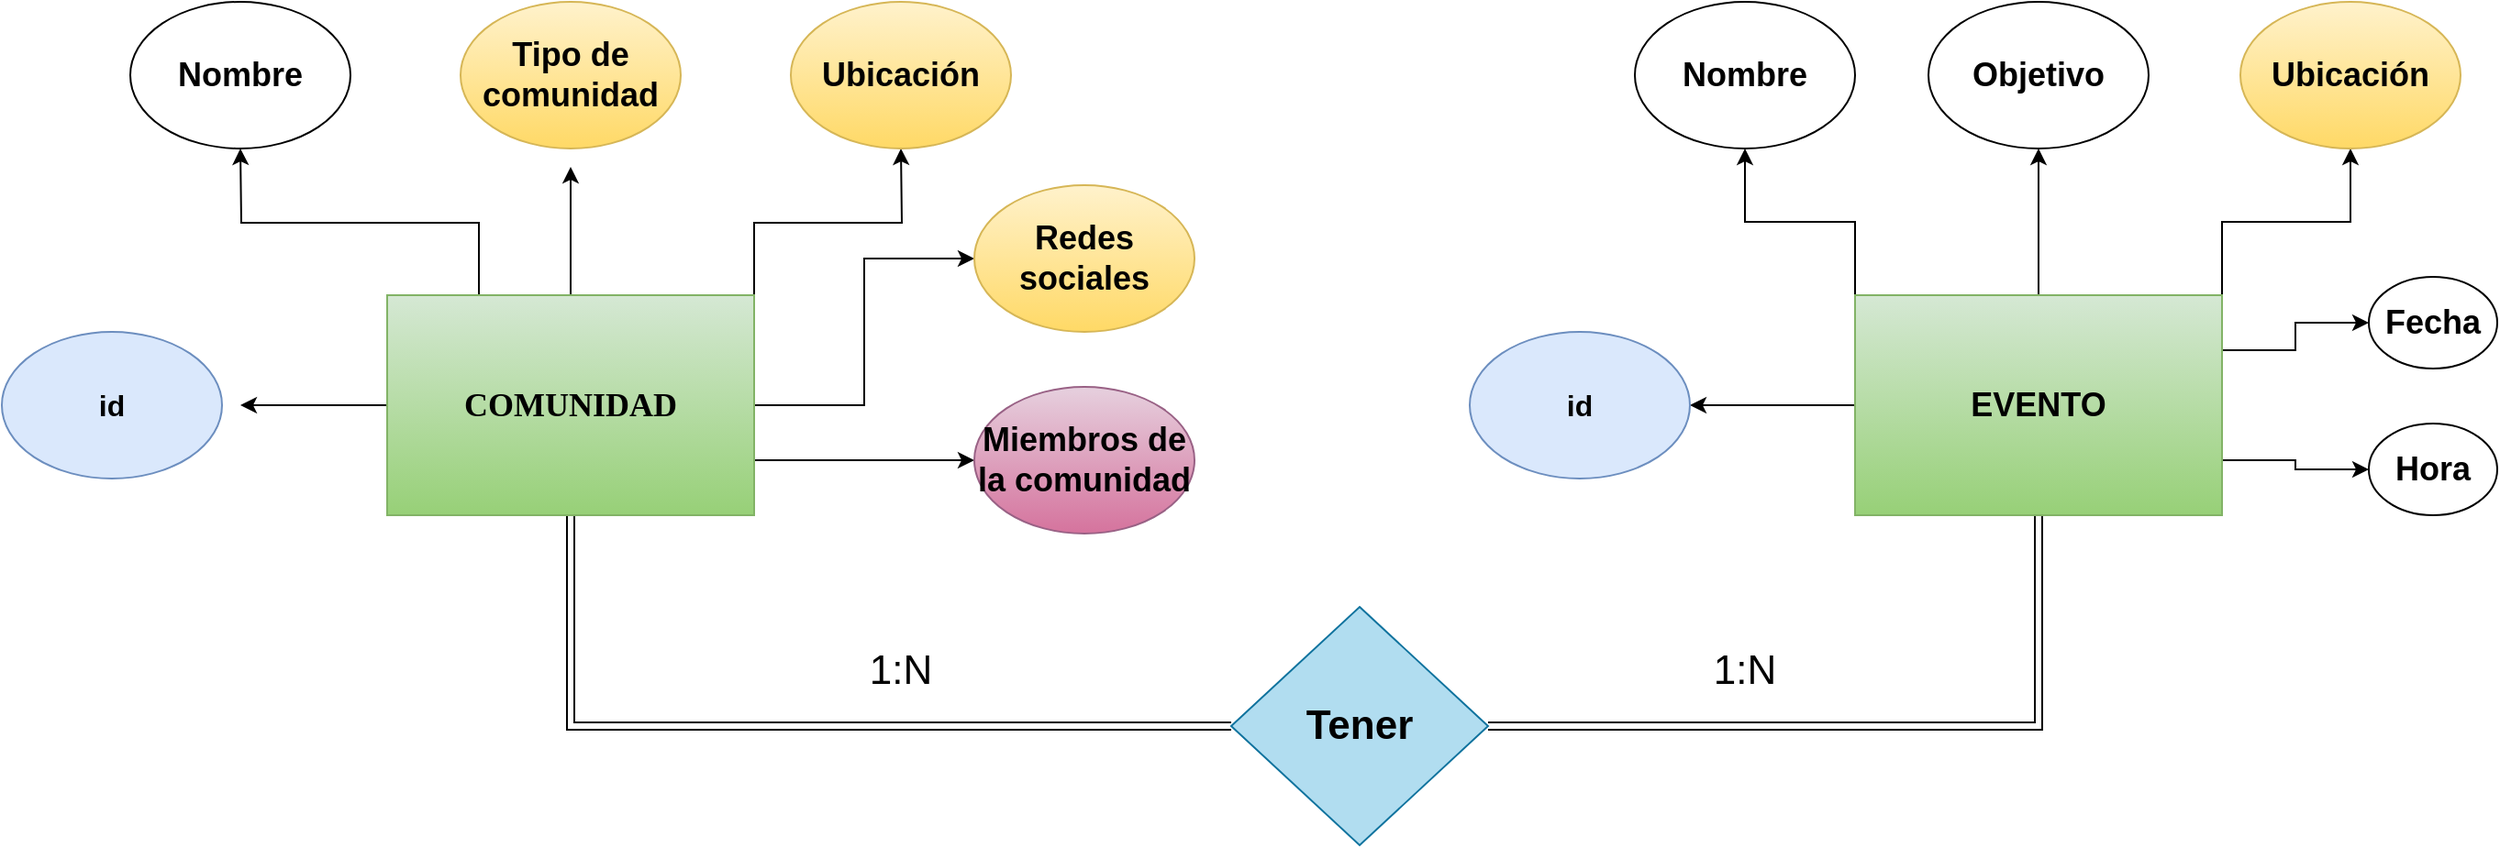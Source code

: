 <mxfile version="17.1.2" type="github" pages="2">
  <diagram id="3hMR1kG2Y_cvBGAczelS" name="Page-1">
    <mxGraphModel dx="968" dy="1188" grid="1" gridSize="10" guides="1" tooltips="1" connect="1" arrows="1" fold="1" page="1" pageScale="1" pageWidth="1600" pageHeight="900" math="0" shadow="0">
      <root>
        <mxCell id="0" />
        <mxCell id="1" parent="0" />
        <mxCell id="z6NroQp7eWn7uBLg_rGb-3" value="" style="edgeStyle=orthogonalEdgeStyle;rounded=0;orthogonalLoop=1;jettySize=auto;html=1;fontFamily=Verdana;fontSize=16;" edge="1" parent="1" source="z6NroQp7eWn7uBLg_rGb-1">
          <mxGeometry relative="1" as="geometry">
            <mxPoint x="240" y="420" as="targetPoint" />
          </mxGeometry>
        </mxCell>
        <mxCell id="z6NroQp7eWn7uBLg_rGb-5" style="edgeStyle=orthogonalEdgeStyle;rounded=0;orthogonalLoop=1;jettySize=auto;html=1;exitX=0.25;exitY=0;exitDx=0;exitDy=0;fontFamily=Helvetica;fontSize=18;" edge="1" parent="1" source="z6NroQp7eWn7uBLg_rGb-1">
          <mxGeometry relative="1" as="geometry">
            <mxPoint x="240" y="280" as="targetPoint" />
          </mxGeometry>
        </mxCell>
        <mxCell id="z6NroQp7eWn7uBLg_rGb-7" style="edgeStyle=orthogonalEdgeStyle;rounded=0;orthogonalLoop=1;jettySize=auto;html=1;exitX=0.5;exitY=0;exitDx=0;exitDy=0;fontFamily=Helvetica;fontSize=18;" edge="1" parent="1" source="z6NroQp7eWn7uBLg_rGb-1">
          <mxGeometry relative="1" as="geometry">
            <mxPoint x="420" y="290" as="targetPoint" />
          </mxGeometry>
        </mxCell>
        <mxCell id="z6NroQp7eWn7uBLg_rGb-10" style="edgeStyle=orthogonalEdgeStyle;rounded=0;orthogonalLoop=1;jettySize=auto;html=1;exitX=1;exitY=0;exitDx=0;exitDy=0;fontFamily=Helvetica;fontSize=18;" edge="1" parent="1" source="z6NroQp7eWn7uBLg_rGb-1">
          <mxGeometry relative="1" as="geometry">
            <mxPoint x="600" y="280" as="targetPoint" />
          </mxGeometry>
        </mxCell>
        <mxCell id="z6NroQp7eWn7uBLg_rGb-12" style="edgeStyle=orthogonalEdgeStyle;rounded=0;orthogonalLoop=1;jettySize=auto;html=1;exitX=1;exitY=0.5;exitDx=0;exitDy=0;fontFamily=Helvetica;fontSize=18;" edge="1" parent="1" source="z6NroQp7eWn7uBLg_rGb-1" target="z6NroQp7eWn7uBLg_rGb-13">
          <mxGeometry relative="1" as="geometry">
            <mxPoint x="720" y="420" as="targetPoint" />
          </mxGeometry>
        </mxCell>
        <mxCell id="z6NroQp7eWn7uBLg_rGb-14" style="edgeStyle=orthogonalEdgeStyle;rounded=0;orthogonalLoop=1;jettySize=auto;html=1;exitX=1;exitY=0.75;exitDx=0;exitDy=0;fontFamily=Helvetica;fontSize=18;" edge="1" parent="1" source="z6NroQp7eWn7uBLg_rGb-1" target="z6NroQp7eWn7uBLg_rGb-15">
          <mxGeometry relative="1" as="geometry">
            <mxPoint x="420" y="560" as="targetPoint" />
          </mxGeometry>
        </mxCell>
        <mxCell id="z6NroQp7eWn7uBLg_rGb-35" style="edgeStyle=orthogonalEdgeStyle;rounded=0;orthogonalLoop=1;jettySize=auto;html=1;exitX=0.5;exitY=1;exitDx=0;exitDy=0;entryX=0;entryY=0.5;entryDx=0;entryDy=0;fontFamily=Helvetica;fontSize=22;shape=link;" edge="1" parent="1" source="z6NroQp7eWn7uBLg_rGb-1" target="z6NroQp7eWn7uBLg_rGb-34">
          <mxGeometry relative="1" as="geometry" />
        </mxCell>
        <mxCell id="z6NroQp7eWn7uBLg_rGb-1" value="&lt;h3 style=&quot;font-size: 18px&quot;&gt;&lt;font style=&quot;font-size: 18px&quot; face=&quot;Verdana&quot;&gt;COMUNIDAD&lt;/font&gt;&lt;br&gt;&lt;/h3&gt;" style="rounded=0;whiteSpace=wrap;html=1;fillColor=#d5e8d4;strokeColor=#82b366;gradientColor=#97d077;" vertex="1" parent="1">
          <mxGeometry x="320" y="360" width="200" height="120" as="geometry" />
        </mxCell>
        <mxCell id="z6NroQp7eWn7uBLg_rGb-4" value="id" style="ellipse;whiteSpace=wrap;fontFamily=Helvetica;fontSize=16;fontStyle=1;fillColor=#dae8fc;strokeColor=#6c8ebf;" vertex="1" parent="1">
          <mxGeometry x="110" y="380" width="120" height="80" as="geometry" />
        </mxCell>
        <mxCell id="z6NroQp7eWn7uBLg_rGb-6" value="&lt;b&gt;Nombre&lt;/b&gt;" style="ellipse;whiteSpace=wrap;html=1;fontFamily=Helvetica;fontSize=18;" vertex="1" parent="1">
          <mxGeometry x="180" y="200" width="120" height="80" as="geometry" />
        </mxCell>
        <mxCell id="z6NroQp7eWn7uBLg_rGb-9" value="&lt;b&gt;Tipo de comunidad&lt;/b&gt;" style="ellipse;whiteSpace=wrap;html=1;fontFamily=Helvetica;fontSize=18;fillColor=#fff2cc;strokeColor=#d6b656;gradientColor=#ffd966;" vertex="1" parent="1">
          <mxGeometry x="360" y="200" width="120" height="80" as="geometry" />
        </mxCell>
        <mxCell id="z6NroQp7eWn7uBLg_rGb-11" value="&lt;b&gt;Ubicación&lt;/b&gt;" style="ellipse;whiteSpace=wrap;html=1;fontFamily=Helvetica;fontSize=18;fillColor=#fff2cc;gradientColor=#ffd966;strokeColor=#d6b656;" vertex="1" parent="1">
          <mxGeometry x="540" y="200" width="120" height="80" as="geometry" />
        </mxCell>
        <mxCell id="z6NroQp7eWn7uBLg_rGb-13" value="&lt;b&gt;Redes sociales&lt;/b&gt;" style="ellipse;whiteSpace=wrap;html=1;fontFamily=Helvetica;fontSize=18;fillColor=#fff2cc;gradientColor=#ffd966;strokeColor=#d6b656;" vertex="1" parent="1">
          <mxGeometry x="640" y="300" width="120" height="80" as="geometry" />
        </mxCell>
        <mxCell id="z6NroQp7eWn7uBLg_rGb-15" value="&lt;b&gt;Miembros de la comunidad&lt;/b&gt;" style="ellipse;whiteSpace=wrap;html=1;fontFamily=Helvetica;fontSize=18;fillColor=#e6d0de;gradientColor=#d5739d;strokeColor=#996185;" vertex="1" parent="1">
          <mxGeometry x="640" y="410" width="120" height="80" as="geometry" />
        </mxCell>
        <mxCell id="z6NroQp7eWn7uBLg_rGb-20" style="edgeStyle=none;rounded=0;orthogonalLoop=1;jettySize=auto;html=1;exitX=0;exitY=0.5;exitDx=0;exitDy=0;entryX=1;entryY=0.5;entryDx=0;entryDy=0;fontFamily=Helvetica;fontSize=18;" edge="1" parent="1" source="z6NroQp7eWn7uBLg_rGb-18" target="z6NroQp7eWn7uBLg_rGb-19">
          <mxGeometry relative="1" as="geometry" />
        </mxCell>
        <mxCell id="z6NroQp7eWn7uBLg_rGb-22" style="edgeStyle=orthogonalEdgeStyle;rounded=0;orthogonalLoop=1;jettySize=auto;html=1;exitX=0;exitY=0;exitDx=0;exitDy=0;entryX=0.5;entryY=1;entryDx=0;entryDy=0;fontFamily=Helvetica;fontSize=18;" edge="1" parent="1" source="z6NroQp7eWn7uBLg_rGb-18" target="z6NroQp7eWn7uBLg_rGb-21">
          <mxGeometry relative="1" as="geometry" />
        </mxCell>
        <mxCell id="z6NroQp7eWn7uBLg_rGb-26" style="edgeStyle=orthogonalEdgeStyle;rounded=0;orthogonalLoop=1;jettySize=auto;html=1;exitX=0.5;exitY=0;exitDx=0;exitDy=0;entryX=0.5;entryY=1;entryDx=0;entryDy=0;fontFamily=Helvetica;fontSize=18;" edge="1" parent="1" source="z6NroQp7eWn7uBLg_rGb-18" target="z6NroQp7eWn7uBLg_rGb-23">
          <mxGeometry relative="1" as="geometry" />
        </mxCell>
        <mxCell id="z6NroQp7eWn7uBLg_rGb-28" style="edgeStyle=orthogonalEdgeStyle;rounded=0;orthogonalLoop=1;jettySize=auto;html=1;exitX=1;exitY=0;exitDx=0;exitDy=0;entryX=0.5;entryY=1;entryDx=0;entryDy=0;fontFamily=Helvetica;fontSize=18;" edge="1" parent="1" source="z6NroQp7eWn7uBLg_rGb-18" target="z6NroQp7eWn7uBLg_rGb-27">
          <mxGeometry relative="1" as="geometry" />
        </mxCell>
        <mxCell id="z6NroQp7eWn7uBLg_rGb-31" style="edgeStyle=orthogonalEdgeStyle;rounded=0;orthogonalLoop=1;jettySize=auto;html=1;exitX=1;exitY=0.25;exitDx=0;exitDy=0;entryX=0;entryY=0.5;entryDx=0;entryDy=0;fontFamily=Helvetica;fontSize=18;" edge="1" parent="1" source="z6NroQp7eWn7uBLg_rGb-18" target="z6NroQp7eWn7uBLg_rGb-29">
          <mxGeometry relative="1" as="geometry" />
        </mxCell>
        <mxCell id="z6NroQp7eWn7uBLg_rGb-32" style="edgeStyle=orthogonalEdgeStyle;rounded=0;orthogonalLoop=1;jettySize=auto;html=1;exitX=1;exitY=0.75;exitDx=0;exitDy=0;entryX=0;entryY=0.5;entryDx=0;entryDy=0;fontFamily=Helvetica;fontSize=18;" edge="1" parent="1" source="z6NroQp7eWn7uBLg_rGb-18" target="z6NroQp7eWn7uBLg_rGb-30">
          <mxGeometry relative="1" as="geometry" />
        </mxCell>
        <mxCell id="z6NroQp7eWn7uBLg_rGb-36" style="edgeStyle=orthogonalEdgeStyle;rounded=0;orthogonalLoop=1;jettySize=auto;html=1;exitX=0.5;exitY=1;exitDx=0;exitDy=0;entryX=1;entryY=0.5;entryDx=0;entryDy=0;fontFamily=Helvetica;fontSize=22;shape=link;" edge="1" parent="1" source="z6NroQp7eWn7uBLg_rGb-18" target="z6NroQp7eWn7uBLg_rGb-34">
          <mxGeometry relative="1" as="geometry" />
        </mxCell>
        <mxCell id="z6NroQp7eWn7uBLg_rGb-18" value="&lt;h3 style=&quot;font-size: 18px&quot;&gt;EVENTO&lt;br&gt;&lt;/h3&gt;" style="rounded=0;whiteSpace=wrap;html=1;fillColor=#d5e8d4;strokeColor=#82b366;gradientColor=#97d077;" vertex="1" parent="1">
          <mxGeometry x="1120" y="360" width="200" height="120" as="geometry" />
        </mxCell>
        <mxCell id="z6NroQp7eWn7uBLg_rGb-19" value="id" style="ellipse;whiteSpace=wrap;fontFamily=Helvetica;fontSize=16;fontStyle=1;fillColor=#dae8fc;strokeColor=#6c8ebf;" vertex="1" parent="1">
          <mxGeometry x="910" y="380" width="120" height="80" as="geometry" />
        </mxCell>
        <mxCell id="z6NroQp7eWn7uBLg_rGb-21" value="&lt;b&gt;Nombre&lt;/b&gt;" style="ellipse;whiteSpace=wrap;html=1;fontFamily=Helvetica;fontSize=18;" vertex="1" parent="1">
          <mxGeometry x="1000" y="200" width="120" height="80" as="geometry" />
        </mxCell>
        <mxCell id="z6NroQp7eWn7uBLg_rGb-23" value="&lt;b&gt;Objetivo&lt;/b&gt;" style="ellipse;whiteSpace=wrap;html=1;fontFamily=Helvetica;fontSize=18;" vertex="1" parent="1">
          <mxGeometry x="1160" y="200" width="120" height="80" as="geometry" />
        </mxCell>
        <mxCell id="z6NroQp7eWn7uBLg_rGb-27" value="&lt;b&gt;Ubicación&lt;/b&gt;" style="ellipse;whiteSpace=wrap;html=1;fontFamily=Helvetica;fontSize=18;fillColor=#fff2cc;gradientColor=#ffd966;strokeColor=#d6b656;" vertex="1" parent="1">
          <mxGeometry x="1330" y="200" width="120" height="80" as="geometry" />
        </mxCell>
        <mxCell id="z6NroQp7eWn7uBLg_rGb-29" value="&lt;b&gt;Fecha&lt;/b&gt;" style="ellipse;whiteSpace=wrap;html=1;fontFamily=Helvetica;fontSize=18;" vertex="1" parent="1">
          <mxGeometry x="1400" y="350" width="70" height="50" as="geometry" />
        </mxCell>
        <mxCell id="z6NroQp7eWn7uBLg_rGb-30" value="&lt;b&gt;Hora&lt;/b&gt;" style="ellipse;whiteSpace=wrap;html=1;fontFamily=Helvetica;fontSize=18;" vertex="1" parent="1">
          <mxGeometry x="1400" y="430" width="70" height="50" as="geometry" />
        </mxCell>
        <mxCell id="z6NroQp7eWn7uBLg_rGb-34" value="&lt;font style=&quot;font-size: 22px&quot;&gt;&lt;b&gt;Tener&lt;/b&gt;&lt;/font&gt;" style="rhombus;whiteSpace=wrap;html=1;fontFamily=Helvetica;fontSize=18;fillColor=#b1ddf0;strokeColor=#10739e;" vertex="1" parent="1">
          <mxGeometry x="780" y="530" width="140" height="130" as="geometry" />
        </mxCell>
        <mxCell id="z6NroQp7eWn7uBLg_rGb-37" value="1:N" style="text;html=1;strokeColor=none;fillColor=none;align=center;verticalAlign=middle;whiteSpace=wrap;rounded=0;fontFamily=Helvetica;fontSize=22;" vertex="1" parent="1">
          <mxGeometry x="570" y="550" width="60" height="30" as="geometry" />
        </mxCell>
        <mxCell id="z6NroQp7eWn7uBLg_rGb-38" value="1:N" style="text;html=1;strokeColor=none;fillColor=none;align=center;verticalAlign=middle;whiteSpace=wrap;rounded=0;fontFamily=Helvetica;fontSize=22;" vertex="1" parent="1">
          <mxGeometry x="1030" y="550" width="60" height="30" as="geometry" />
        </mxCell>
      </root>
    </mxGraphModel>
  </diagram>
  <diagram id="Uj-rJqQbtkCj0MMvBb3F" name="Page-2">
    <mxGraphModel dx="968" dy="1188" grid="1" gridSize="10" guides="1" tooltips="1" connect="1" arrows="1" fold="1" page="1" pageScale="1" pageWidth="1600" pageHeight="900" math="0" shadow="0">
      <root>
        <mxCell id="Zqp8C6uSwqwBn6A00dgw-0" />
        <mxCell id="Zqp8C6uSwqwBn6A00dgw-1" parent="Zqp8C6uSwqwBn6A00dgw-0" />
        <mxCell id="8YhG8z1hAjVG_b8a18L7-0" value="" style="edgeStyle=orthogonalEdgeStyle;rounded=0;orthogonalLoop=1;jettySize=auto;html=1;fontFamily=Verdana;fontSize=16;" edge="1" parent="Zqp8C6uSwqwBn6A00dgw-1" source="8YhG8z1hAjVG_b8a18L7-6">
          <mxGeometry relative="1" as="geometry">
            <mxPoint x="190" y="260" as="targetPoint" />
          </mxGeometry>
        </mxCell>
        <mxCell id="8YhG8z1hAjVG_b8a18L7-1" style="edgeStyle=orthogonalEdgeStyle;rounded=0;orthogonalLoop=1;jettySize=auto;html=1;exitX=0.25;exitY=0;exitDx=0;exitDy=0;fontFamily=Helvetica;fontSize=18;" edge="1" parent="Zqp8C6uSwqwBn6A00dgw-1" source="8YhG8z1hAjVG_b8a18L7-6">
          <mxGeometry relative="1" as="geometry">
            <mxPoint x="190" y="120" as="targetPoint" />
          </mxGeometry>
        </mxCell>
        <mxCell id="8YhG8z1hAjVG_b8a18L7-2" style="edgeStyle=orthogonalEdgeStyle;rounded=0;orthogonalLoop=1;jettySize=auto;html=1;exitX=0.5;exitY=0;exitDx=0;exitDy=0;fontFamily=Helvetica;fontSize=18;" edge="1" parent="Zqp8C6uSwqwBn6A00dgw-1" source="8YhG8z1hAjVG_b8a18L7-6">
          <mxGeometry relative="1" as="geometry">
            <mxPoint x="370" y="130" as="targetPoint" />
          </mxGeometry>
        </mxCell>
        <mxCell id="8YhG8z1hAjVG_b8a18L7-3" style="edgeStyle=orthogonalEdgeStyle;rounded=0;orthogonalLoop=1;jettySize=auto;html=1;exitX=1;exitY=0;exitDx=0;exitDy=0;fontFamily=Helvetica;fontSize=18;" edge="1" parent="Zqp8C6uSwqwBn6A00dgw-1" source="8YhG8z1hAjVG_b8a18L7-6">
          <mxGeometry relative="1" as="geometry">
            <mxPoint x="550" y="120" as="targetPoint" />
          </mxGeometry>
        </mxCell>
        <mxCell id="8YhG8z1hAjVG_b8a18L7-4" style="edgeStyle=orthogonalEdgeStyle;rounded=0;orthogonalLoop=1;jettySize=auto;html=1;exitX=1;exitY=0.5;exitDx=0;exitDy=0;fontFamily=Helvetica;fontSize=18;" edge="1" parent="Zqp8C6uSwqwBn6A00dgw-1" source="8YhG8z1hAjVG_b8a18L7-6" target="8YhG8z1hAjVG_b8a18L7-11">
          <mxGeometry relative="1" as="geometry">
            <mxPoint x="670" y="260" as="targetPoint" />
          </mxGeometry>
        </mxCell>
        <mxCell id="8YhG8z1hAjVG_b8a18L7-5" style="edgeStyle=orthogonalEdgeStyle;rounded=0;orthogonalLoop=1;jettySize=auto;html=1;exitX=1;exitY=0.75;exitDx=0;exitDy=0;fontFamily=Helvetica;fontSize=18;" edge="1" parent="Zqp8C6uSwqwBn6A00dgw-1" source="8YhG8z1hAjVG_b8a18L7-6" target="8YhG8z1hAjVG_b8a18L7-12">
          <mxGeometry relative="1" as="geometry">
            <mxPoint x="370" y="400" as="targetPoint" />
          </mxGeometry>
        </mxCell>
        <mxCell id="u2q3EoSoB3uQqihKcye4-2" style="edgeStyle=orthogonalEdgeStyle;shape=link;rounded=0;orthogonalLoop=1;jettySize=auto;html=1;exitX=0.5;exitY=1;exitDx=0;exitDy=0;fontFamily=Helvetica;fontSize=22;" edge="1" parent="Zqp8C6uSwqwBn6A00dgw-1" source="8YhG8z1hAjVG_b8a18L7-6" target="u2q3EoSoB3uQqihKcye4-0">
          <mxGeometry relative="1" as="geometry" />
        </mxCell>
        <mxCell id="8YhG8z1hAjVG_b8a18L7-6" value="&lt;h3 style=&quot;font-size: 18px&quot;&gt;&lt;font style=&quot;font-size: 18px&quot; face=&quot;Verdana&quot;&gt;COMUNIDAD&lt;/font&gt;&lt;br&gt;&lt;/h3&gt;" style="rounded=0;whiteSpace=wrap;html=1;fillColor=#d5e8d4;strokeColor=#82b366;gradientColor=#97d077;" vertex="1" parent="Zqp8C6uSwqwBn6A00dgw-1">
          <mxGeometry x="270" y="200" width="200" height="120" as="geometry" />
        </mxCell>
        <mxCell id="8YhG8z1hAjVG_b8a18L7-7" value="id" style="ellipse;whiteSpace=wrap;fontFamily=Helvetica;fontSize=16;fontStyle=1;fillColor=#dae8fc;strokeColor=#6c8ebf;" vertex="1" parent="Zqp8C6uSwqwBn6A00dgw-1">
          <mxGeometry x="60" y="220" width="120" height="80" as="geometry" />
        </mxCell>
        <mxCell id="8YhG8z1hAjVG_b8a18L7-8" value="&lt;b&gt;Nombre&lt;/b&gt;" style="ellipse;whiteSpace=wrap;html=1;fontFamily=Helvetica;fontSize=18;" vertex="1" parent="Zqp8C6uSwqwBn6A00dgw-1">
          <mxGeometry x="130" y="40" width="120" height="80" as="geometry" />
        </mxCell>
        <mxCell id="8YhG8z1hAjVG_b8a18L7-9" value="&lt;b&gt;Tipo de comunidad&lt;/b&gt;" style="ellipse;whiteSpace=wrap;html=1;fontFamily=Helvetica;fontSize=18;fillColor=#fff2cc;strokeColor=#d6b656;gradientColor=#ffd966;" vertex="1" parent="Zqp8C6uSwqwBn6A00dgw-1">
          <mxGeometry x="310" y="40" width="120" height="80" as="geometry" />
        </mxCell>
        <mxCell id="8YhG8z1hAjVG_b8a18L7-10" value="&lt;b&gt;Ubicación&lt;/b&gt;" style="ellipse;whiteSpace=wrap;html=1;fontFamily=Helvetica;fontSize=18;fillColor=#fff2cc;gradientColor=#ffd966;strokeColor=#d6b656;" vertex="1" parent="Zqp8C6uSwqwBn6A00dgw-1">
          <mxGeometry x="490" y="40" width="120" height="80" as="geometry" />
        </mxCell>
        <mxCell id="8YhG8z1hAjVG_b8a18L7-11" value="&lt;b&gt;Redes sociales&lt;/b&gt;" style="ellipse;whiteSpace=wrap;html=1;fontFamily=Helvetica;fontSize=18;fillColor=#fff2cc;gradientColor=#ffd966;strokeColor=#d6b656;" vertex="1" parent="Zqp8C6uSwqwBn6A00dgw-1">
          <mxGeometry x="590" y="140" width="120" height="80" as="geometry" />
        </mxCell>
        <mxCell id="8YhG8z1hAjVG_b8a18L7-12" value="&lt;b&gt;Miembros de la comunidad&lt;/b&gt;" style="ellipse;whiteSpace=wrap;html=1;fontFamily=Helvetica;fontSize=18;fillColor=#e6d0de;gradientColor=#d5739d;strokeColor=#996185;" vertex="1" parent="Zqp8C6uSwqwBn6A00dgw-1">
          <mxGeometry x="590" y="250" width="120" height="80" as="geometry" />
        </mxCell>
        <mxCell id="8YhG8z1hAjVG_b8a18L7-13" style="edgeStyle=none;rounded=0;orthogonalLoop=1;jettySize=auto;html=1;exitX=0;exitY=0.5;exitDx=0;exitDy=0;entryX=1;entryY=0.5;entryDx=0;entryDy=0;fontFamily=Helvetica;fontSize=18;" edge="1" parent="Zqp8C6uSwqwBn6A00dgw-1" source="8YhG8z1hAjVG_b8a18L7-19" target="8YhG8z1hAjVG_b8a18L7-20">
          <mxGeometry relative="1" as="geometry" />
        </mxCell>
        <mxCell id="8YhG8z1hAjVG_b8a18L7-14" style="edgeStyle=orthogonalEdgeStyle;rounded=0;orthogonalLoop=1;jettySize=auto;html=1;exitX=0;exitY=0;exitDx=0;exitDy=0;entryX=0.5;entryY=1;entryDx=0;entryDy=0;fontFamily=Helvetica;fontSize=18;" edge="1" parent="Zqp8C6uSwqwBn6A00dgw-1" source="8YhG8z1hAjVG_b8a18L7-19" target="8YhG8z1hAjVG_b8a18L7-21">
          <mxGeometry relative="1" as="geometry" />
        </mxCell>
        <mxCell id="8YhG8z1hAjVG_b8a18L7-15" style="edgeStyle=orthogonalEdgeStyle;rounded=0;orthogonalLoop=1;jettySize=auto;html=1;exitX=0.5;exitY=0;exitDx=0;exitDy=0;entryX=0.5;entryY=1;entryDx=0;entryDy=0;fontFamily=Helvetica;fontSize=18;" edge="1" parent="Zqp8C6uSwqwBn6A00dgw-1" source="8YhG8z1hAjVG_b8a18L7-19" target="8YhG8z1hAjVG_b8a18L7-22">
          <mxGeometry relative="1" as="geometry" />
        </mxCell>
        <mxCell id="8YhG8z1hAjVG_b8a18L7-16" style="edgeStyle=orthogonalEdgeStyle;rounded=0;orthogonalLoop=1;jettySize=auto;html=1;exitX=1;exitY=0;exitDx=0;exitDy=0;entryX=0.5;entryY=1;entryDx=0;entryDy=0;fontFamily=Helvetica;fontSize=18;" edge="1" parent="Zqp8C6uSwqwBn6A00dgw-1" source="8YhG8z1hAjVG_b8a18L7-19" target="8YhG8z1hAjVG_b8a18L7-23">
          <mxGeometry relative="1" as="geometry" />
        </mxCell>
        <mxCell id="8YhG8z1hAjVG_b8a18L7-17" style="edgeStyle=orthogonalEdgeStyle;rounded=0;orthogonalLoop=1;jettySize=auto;html=1;exitX=1;exitY=0.25;exitDx=0;exitDy=0;entryX=0;entryY=0.5;entryDx=0;entryDy=0;fontFamily=Helvetica;fontSize=18;" edge="1" parent="Zqp8C6uSwqwBn6A00dgw-1" source="8YhG8z1hAjVG_b8a18L7-19" target="8YhG8z1hAjVG_b8a18L7-24">
          <mxGeometry relative="1" as="geometry" />
        </mxCell>
        <mxCell id="8YhG8z1hAjVG_b8a18L7-18" style="edgeStyle=orthogonalEdgeStyle;rounded=0;orthogonalLoop=1;jettySize=auto;html=1;exitX=1;exitY=0.75;exitDx=0;exitDy=0;entryX=0;entryY=0.5;entryDx=0;entryDy=0;fontFamily=Helvetica;fontSize=18;" edge="1" parent="Zqp8C6uSwqwBn6A00dgw-1" source="8YhG8z1hAjVG_b8a18L7-19" target="8YhG8z1hAjVG_b8a18L7-25">
          <mxGeometry relative="1" as="geometry" />
        </mxCell>
        <mxCell id="u2q3EoSoB3uQqihKcye4-4" style="edgeStyle=orthogonalEdgeStyle;shape=link;rounded=0;orthogonalLoop=1;jettySize=auto;html=1;exitX=0.5;exitY=1;exitDx=0;exitDy=0;entryX=0.5;entryY=0;entryDx=0;entryDy=0;fontFamily=Helvetica;fontSize=22;" edge="1" parent="Zqp8C6uSwqwBn6A00dgw-1" source="8YhG8z1hAjVG_b8a18L7-19" target="u2q3EoSoB3uQqihKcye4-1">
          <mxGeometry relative="1" as="geometry" />
        </mxCell>
        <mxCell id="8YhG8z1hAjVG_b8a18L7-19" value="&lt;h3 style=&quot;font-size: 18px&quot;&gt;EVENTO&lt;br&gt;&lt;/h3&gt;" style="rounded=0;whiteSpace=wrap;html=1;fillColor=#d5e8d4;strokeColor=#82b366;gradientColor=#97d077;" vertex="1" parent="Zqp8C6uSwqwBn6A00dgw-1">
          <mxGeometry x="1110" y="200" width="200" height="120" as="geometry" />
        </mxCell>
        <mxCell id="8YhG8z1hAjVG_b8a18L7-20" value="id" style="ellipse;whiteSpace=wrap;fontFamily=Helvetica;fontSize=16;fontStyle=1;fillColor=#dae8fc;strokeColor=#6c8ebf;" vertex="1" parent="Zqp8C6uSwqwBn6A00dgw-1">
          <mxGeometry x="900" y="220" width="120" height="80" as="geometry" />
        </mxCell>
        <mxCell id="8YhG8z1hAjVG_b8a18L7-21" value="&lt;b&gt;Nombre&lt;/b&gt;" style="ellipse;whiteSpace=wrap;html=1;fontFamily=Helvetica;fontSize=18;" vertex="1" parent="Zqp8C6uSwqwBn6A00dgw-1">
          <mxGeometry x="990" y="50" width="120" height="80" as="geometry" />
        </mxCell>
        <mxCell id="8YhG8z1hAjVG_b8a18L7-22" value="&lt;b&gt;Objetivo&lt;/b&gt;" style="ellipse;whiteSpace=wrap;html=1;fontFamily=Helvetica;fontSize=18;" vertex="1" parent="Zqp8C6uSwqwBn6A00dgw-1">
          <mxGeometry x="1150" y="50" width="120" height="80" as="geometry" />
        </mxCell>
        <mxCell id="8YhG8z1hAjVG_b8a18L7-23" value="&lt;b&gt;Ubicación&lt;/b&gt;" style="ellipse;whiteSpace=wrap;html=1;fontFamily=Helvetica;fontSize=18;fillColor=#fff2cc;gradientColor=#ffd966;strokeColor=#d6b656;" vertex="1" parent="Zqp8C6uSwqwBn6A00dgw-1">
          <mxGeometry x="1320" y="50" width="120" height="80" as="geometry" />
        </mxCell>
        <mxCell id="8YhG8z1hAjVG_b8a18L7-24" value="&lt;b&gt;Fecha&lt;/b&gt;" style="ellipse;whiteSpace=wrap;html=1;fontFamily=Helvetica;fontSize=18;" vertex="1" parent="Zqp8C6uSwqwBn6A00dgw-1">
          <mxGeometry x="1390" y="200" width="70" height="50" as="geometry" />
        </mxCell>
        <mxCell id="8YhG8z1hAjVG_b8a18L7-25" value="&lt;b&gt;Hora&lt;/b&gt;" style="ellipse;whiteSpace=wrap;html=1;fontFamily=Helvetica;fontSize=18;" vertex="1" parent="Zqp8C6uSwqwBn6A00dgw-1">
          <mxGeometry x="1390" y="280" width="70" height="50" as="geometry" />
        </mxCell>
        <mxCell id="u2q3EoSoB3uQqihKcye4-7" style="edgeStyle=orthogonalEdgeStyle;rounded=0;orthogonalLoop=1;jettySize=auto;html=1;exitX=0;exitY=1;exitDx=0;exitDy=0;entryX=1;entryY=0.5;entryDx=0;entryDy=0;fontFamily=Helvetica;fontSize=22;" edge="1" parent="Zqp8C6uSwqwBn6A00dgw-1" source="8YhG8z1hAjVG_b8a18L7-26" target="u2q3EoSoB3uQqihKcye4-6">
          <mxGeometry relative="1" as="geometry" />
        </mxCell>
        <mxCell id="u2q3EoSoB3uQqihKcye4-9" style="edgeStyle=orthogonalEdgeStyle;rounded=0;orthogonalLoop=1;jettySize=auto;html=1;exitX=0.25;exitY=1;exitDx=0;exitDy=0;fontFamily=Helvetica;fontSize=22;" edge="1" parent="Zqp8C6uSwqwBn6A00dgw-1" source="8YhG8z1hAjVG_b8a18L7-26" target="u2q3EoSoB3uQqihKcye4-8">
          <mxGeometry relative="1" as="geometry" />
        </mxCell>
        <mxCell id="u2q3EoSoB3uQqihKcye4-11" style="edgeStyle=orthogonalEdgeStyle;rounded=0;orthogonalLoop=1;jettySize=auto;html=1;exitX=0.75;exitY=1;exitDx=0;exitDy=0;entryX=0.5;entryY=0;entryDx=0;entryDy=0;fontFamily=Helvetica;fontSize=22;" edge="1" parent="Zqp8C6uSwqwBn6A00dgw-1" source="8YhG8z1hAjVG_b8a18L7-26" target="u2q3EoSoB3uQqihKcye4-10">
          <mxGeometry relative="1" as="geometry" />
        </mxCell>
        <mxCell id="394z66VdbD6PXlFpfE4N-2" style="edgeStyle=orthogonalEdgeStyle;rounded=0;orthogonalLoop=1;jettySize=auto;html=1;exitX=1;exitY=1;exitDx=0;exitDy=0;entryX=0;entryY=0;entryDx=0;entryDy=0;fontFamily=Helvetica;fontSize=22;" edge="1" parent="Zqp8C6uSwqwBn6A00dgw-1" source="8YhG8z1hAjVG_b8a18L7-26" target="394z66VdbD6PXlFpfE4N-0">
          <mxGeometry relative="1" as="geometry" />
        </mxCell>
        <mxCell id="394z66VdbD6PXlFpfE4N-3" style="edgeStyle=orthogonalEdgeStyle;rounded=0;orthogonalLoop=1;jettySize=auto;html=1;exitX=1;exitY=0.75;exitDx=0;exitDy=0;entryX=0;entryY=0.5;entryDx=0;entryDy=0;fontFamily=Helvetica;fontSize=22;" edge="1" parent="Zqp8C6uSwqwBn6A00dgw-1" source="8YhG8z1hAjVG_b8a18L7-26" target="394z66VdbD6PXlFpfE4N-1">
          <mxGeometry relative="1" as="geometry" />
        </mxCell>
        <mxCell id="8YhG8z1hAjVG_b8a18L7-26" value="&lt;h3 style=&quot;font-size: 18px&quot;&gt;Registro&lt;br&gt;&lt;/h3&gt;" style="rounded=0;whiteSpace=wrap;html=1;fillColor=#d5e8d4;strokeColor=#82b366;gradientColor=#97d077;" vertex="1" parent="Zqp8C6uSwqwBn6A00dgw-1">
          <mxGeometry x="700" y="480" width="200" height="120" as="geometry" />
        </mxCell>
        <mxCell id="u2q3EoSoB3uQqihKcye4-3" style="edgeStyle=orthogonalEdgeStyle;shape=link;rounded=0;orthogonalLoop=1;jettySize=auto;html=1;exitX=0.5;exitY=1;exitDx=0;exitDy=0;entryX=0;entryY=0.5;entryDx=0;entryDy=0;fontFamily=Helvetica;fontSize=22;" edge="1" parent="Zqp8C6uSwqwBn6A00dgw-1" source="u2q3EoSoB3uQqihKcye4-0" target="8YhG8z1hAjVG_b8a18L7-26">
          <mxGeometry relative="1" as="geometry" />
        </mxCell>
        <mxCell id="u2q3EoSoB3uQqihKcye4-0" value="&lt;b&gt;Generar&lt;/b&gt;" style="rhombus;whiteSpace=wrap;html=1;fontFamily=Helvetica;fontSize=18;fillColor=#b1ddf0;strokeColor=#10739e;" vertex="1" parent="Zqp8C6uSwqwBn6A00dgw-1">
          <mxGeometry x="310" y="395" width="120" height="110" as="geometry" />
        </mxCell>
        <mxCell id="u2q3EoSoB3uQqihKcye4-5" style="edgeStyle=orthogonalEdgeStyle;shape=link;rounded=0;orthogonalLoop=1;jettySize=auto;html=1;exitX=0.5;exitY=1;exitDx=0;exitDy=0;entryX=1;entryY=0.5;entryDx=0;entryDy=0;fontFamily=Helvetica;fontSize=22;" edge="1" parent="Zqp8C6uSwqwBn6A00dgw-1" source="u2q3EoSoB3uQqihKcye4-1" target="8YhG8z1hAjVG_b8a18L7-26">
          <mxGeometry relative="1" as="geometry" />
        </mxCell>
        <mxCell id="u2q3EoSoB3uQqihKcye4-1" value="&lt;b&gt;Contener&lt;/b&gt;" style="rhombus;whiteSpace=wrap;html=1;fontFamily=Helvetica;fontSize=18;fillColor=#b1ddf0;strokeColor=#10739e;" vertex="1" parent="Zqp8C6uSwqwBn6A00dgw-1">
          <mxGeometry x="1150" y="405" width="120" height="110" as="geometry" />
        </mxCell>
        <mxCell id="u2q3EoSoB3uQqihKcye4-6" value="id" style="ellipse;whiteSpace=wrap;fontFamily=Helvetica;fontSize=16;fontStyle=1;fillColor=#dae8fc;strokeColor=#6c8ebf;" vertex="1" parent="Zqp8C6uSwqwBn6A00dgw-1">
          <mxGeometry x="480" y="600" width="120" height="80" as="geometry" />
        </mxCell>
        <mxCell id="u2q3EoSoB3uQqihKcye4-14" style="edgeStyle=orthogonalEdgeStyle;rounded=0;orthogonalLoop=1;jettySize=auto;html=1;exitX=0;exitY=0.5;exitDx=0;exitDy=0;entryX=1;entryY=0.5;entryDx=0;entryDy=0;fontFamily=Helvetica;fontSize=22;" edge="1" parent="Zqp8C6uSwqwBn6A00dgw-1" source="u2q3EoSoB3uQqihKcye4-8" target="u2q3EoSoB3uQqihKcye4-12">
          <mxGeometry relative="1" as="geometry" />
        </mxCell>
        <mxCell id="u2q3EoSoB3uQqihKcye4-15" style="edgeStyle=orthogonalEdgeStyle;rounded=0;orthogonalLoop=1;jettySize=auto;html=1;exitX=0.5;exitY=1;exitDx=0;exitDy=0;entryX=0.5;entryY=0;entryDx=0;entryDy=0;fontFamily=Helvetica;fontSize=22;" edge="1" parent="Zqp8C6uSwqwBn6A00dgw-1" source="u2q3EoSoB3uQqihKcye4-8" target="u2q3EoSoB3uQqihKcye4-13">
          <mxGeometry relative="1" as="geometry" />
        </mxCell>
        <mxCell id="u2q3EoSoB3uQqihKcye4-8" value="&lt;b&gt;Persona&lt;/b&gt; (alias)" style="ellipse;whiteSpace=wrap;html=1;fontFamily=Helvetica;fontSize=18;fillColor=#fff2cc;strokeColor=#d6b656;gradientColor=#ffd966;" vertex="1" parent="Zqp8C6uSwqwBn6A00dgw-1">
          <mxGeometry x="660" y="720" width="120" height="80" as="geometry" />
        </mxCell>
        <mxCell id="u2q3EoSoB3uQqihKcye4-10" value="&lt;b&gt;Ocupación&lt;/b&gt;" style="ellipse;whiteSpace=wrap;html=1;fontFamily=Helvetica;fontSize=18;fillColor=#fff2cc;strokeColor=#d6b656;gradientColor=#ffd966;" vertex="1" parent="Zqp8C6uSwqwBn6A00dgw-1">
          <mxGeometry x="820" y="720" width="120" height="80" as="geometry" />
        </mxCell>
        <mxCell id="u2q3EoSoB3uQqihKcye4-12" value="&lt;b&gt;Nombre&lt;/b&gt;" style="ellipse;whiteSpace=wrap;html=1;fontFamily=Helvetica;fontSize=18;fillColor=#ffff88;strokeColor=#36393d;" vertex="1" parent="Zqp8C6uSwqwBn6A00dgw-1">
          <mxGeometry x="540" y="760" width="80" height="60" as="geometry" />
        </mxCell>
        <mxCell id="u2q3EoSoB3uQqihKcye4-13" value="&lt;b&gt;Dirección&lt;/b&gt;" style="ellipse;whiteSpace=wrap;html=1;fontFamily=Helvetica;fontSize=18;fillColor=#ffff88;strokeColor=#36393d;" vertex="1" parent="Zqp8C6uSwqwBn6A00dgw-1">
          <mxGeometry x="610" y="830" width="80" height="60" as="geometry" />
        </mxCell>
        <mxCell id="394z66VdbD6PXlFpfE4N-25" style="edgeStyle=orthogonalEdgeStyle;rounded=0;orthogonalLoop=1;jettySize=auto;html=1;exitX=1;exitY=0.5;exitDx=0;exitDy=0;entryX=0;entryY=0.5;entryDx=0;entryDy=0;fontFamily=Helvetica;fontSize=22;" edge="1" parent="Zqp8C6uSwqwBn6A00dgw-1" source="394z66VdbD6PXlFpfE4N-0" target="394z66VdbD6PXlFpfE4N-24">
          <mxGeometry relative="1" as="geometry" />
        </mxCell>
        <mxCell id="394z66VdbD6PXlFpfE4N-31" style="edgeStyle=orthogonalEdgeStyle;rounded=0;orthogonalLoop=1;jettySize=auto;html=1;exitX=0.5;exitY=1;exitDx=0;exitDy=0;entryX=0.5;entryY=0;entryDx=0;entryDy=0;fontFamily=Helvetica;fontSize=22;" edge="1" parent="Zqp8C6uSwqwBn6A00dgw-1" source="394z66VdbD6PXlFpfE4N-0" target="394z66VdbD6PXlFpfE4N-4">
          <mxGeometry relative="1" as="geometry" />
        </mxCell>
        <mxCell id="394z66VdbD6PXlFpfE4N-32" style="edgeStyle=orthogonalEdgeStyle;rounded=0;orthogonalLoop=1;jettySize=auto;html=1;exitX=1;exitY=1;exitDx=0;exitDy=0;entryX=1;entryY=0.5;entryDx=0;entryDy=0;fontFamily=Helvetica;fontSize=22;" edge="1" parent="Zqp8C6uSwqwBn6A00dgw-1" source="394z66VdbD6PXlFpfE4N-0" target="394z66VdbD6PXlFpfE4N-5">
          <mxGeometry relative="1" as="geometry">
            <Array as="points">
              <mxPoint x="1140" y="708" />
              <mxPoint x="1140" y="860" />
            </Array>
          </mxGeometry>
        </mxCell>
        <mxCell id="394z66VdbD6PXlFpfE4N-0" value="&lt;b&gt;Comunidad&lt;/b&gt;" style="ellipse;whiteSpace=wrap;html=1;fontFamily=Helvetica;fontSize=18;fillColor=#fff2cc;strokeColor=#d6b656;gradientColor=#ffd966;" vertex="1" parent="Zqp8C6uSwqwBn6A00dgw-1">
          <mxGeometry x="1000" y="640" width="120" height="80" as="geometry" />
        </mxCell>
        <mxCell id="394z66VdbD6PXlFpfE4N-22" style="edgeStyle=orthogonalEdgeStyle;rounded=0;orthogonalLoop=1;jettySize=auto;html=1;exitX=1;exitY=0.5;exitDx=0;exitDy=0;entryX=1;entryY=0.5;entryDx=0;entryDy=0;fontFamily=Helvetica;fontSize=22;" edge="1" parent="Zqp8C6uSwqwBn6A00dgw-1" source="394z66VdbD6PXlFpfE4N-1" target="394z66VdbD6PXlFpfE4N-12">
          <mxGeometry relative="1" as="geometry">
            <Array as="points">
              <mxPoint x="1500" y="620" />
              <mxPoint x="1500" y="820" />
            </Array>
          </mxGeometry>
        </mxCell>
        <mxCell id="394z66VdbD6PXlFpfE4N-23" style="edgeStyle=orthogonalEdgeStyle;rounded=0;orthogonalLoop=1;jettySize=auto;html=1;exitX=0.5;exitY=0;exitDx=0;exitDy=0;entryX=0;entryY=0.5;entryDx=0;entryDy=0;fontFamily=Helvetica;fontSize=22;" edge="1" parent="Zqp8C6uSwqwBn6A00dgw-1" source="394z66VdbD6PXlFpfE4N-1" target="394z66VdbD6PXlFpfE4N-15">
          <mxGeometry relative="1" as="geometry" />
        </mxCell>
        <mxCell id="394z66VdbD6PXlFpfE4N-33" style="edgeStyle=orthogonalEdgeStyle;rounded=0;orthogonalLoop=1;jettySize=auto;html=1;exitX=0.5;exitY=1;exitDx=0;exitDy=0;entryX=0.5;entryY=0;entryDx=0;entryDy=0;fontFamily=Helvetica;fontSize=22;" edge="1" parent="Zqp8C6uSwqwBn6A00dgw-1" source="394z66VdbD6PXlFpfE4N-1" target="394z66VdbD6PXlFpfE4N-11">
          <mxGeometry relative="1" as="geometry" />
        </mxCell>
        <mxCell id="394z66VdbD6PXlFpfE4N-1" value="&lt;b&gt;EVENTOS&lt;/b&gt;" style="ellipse;whiteSpace=wrap;html=1;fontFamily=Helvetica;fontSize=18;fillColor=#e6d0de;gradientColor=#d5739d;strokeColor=#996185;" vertex="1" parent="Zqp8C6uSwqwBn6A00dgw-1">
          <mxGeometry x="1340" y="580" width="120" height="80" as="geometry" />
        </mxCell>
        <mxCell id="394z66VdbD6PXlFpfE4N-4" value="&lt;b&gt;Por qué medio&lt;/b&gt;" style="ellipse;whiteSpace=wrap;html=1;fontFamily=Helvetica;fontSize=18;fillColor=#ffff88;strokeColor=#36393d;" vertex="1" parent="Zqp8C6uSwqwBn6A00dgw-1">
          <mxGeometry x="1020" y="750" width="80" height="60" as="geometry" />
        </mxCell>
        <mxCell id="394z66VdbD6PXlFpfE4N-5" value="&lt;b&gt;Motivo unión&lt;/b&gt;" style="ellipse;whiteSpace=wrap;html=1;fontFamily=Helvetica;fontSize=18;fillColor=#ffff88;strokeColor=#36393d;" vertex="1" parent="Zqp8C6uSwqwBn6A00dgw-1">
          <mxGeometry x="1020" y="830" width="80" height="60" as="geometry" />
        </mxCell>
        <mxCell id="394z66VdbD6PXlFpfE4N-11" value="&lt;b&gt;Por qué medio&lt;/b&gt;" style="ellipse;whiteSpace=wrap;html=1;fontFamily=Helvetica;fontSize=18;fillColor=#ffff88;strokeColor=#36393d;" vertex="1" parent="Zqp8C6uSwqwBn6A00dgw-1">
          <mxGeometry x="1360" y="700" width="80" height="60" as="geometry" />
        </mxCell>
        <mxCell id="394z66VdbD6PXlFpfE4N-12" value="&lt;b&gt;Motivo unión&lt;/b&gt;" style="ellipse;whiteSpace=wrap;html=1;fontFamily=Helvetica;fontSize=18;fillColor=#ffff88;strokeColor=#36393d;" vertex="1" parent="Zqp8C6uSwqwBn6A00dgw-1">
          <mxGeometry x="1360" y="790" width="80" height="60" as="geometry" />
        </mxCell>
        <mxCell id="394z66VdbD6PXlFpfE4N-15" value=" id evento" style="ellipse;whiteSpace=wrap;fontFamily=Helvetica;fontSize=16;fontStyle=1;fillColor=#dae8fc;strokeColor=#6c8ebf;" vertex="1" parent="Zqp8C6uSwqwBn6A00dgw-1">
          <mxGeometry x="1460" y="515" width="80" height="60" as="geometry" />
        </mxCell>
        <mxCell id="394z66VdbD6PXlFpfE4N-20" value="&amp;nbsp;" style="text;whiteSpace=wrap;html=1;fontSize=22;fontFamily=Helvetica;" vertex="1" parent="Zqp8C6uSwqwBn6A00dgw-1">
          <mxGeometry x="1140" y="620" width="30" height="40" as="geometry" />
        </mxCell>
        <mxCell id="394z66VdbD6PXlFpfE4N-24" value=" id comunidad" style="ellipse;whiteSpace=wrap;fontFamily=Helvetica;fontSize=16;fontStyle=1;fillColor=#dae8fc;strokeColor=#6c8ebf;" vertex="1" parent="Zqp8C6uSwqwBn6A00dgw-1">
          <mxGeometry x="1160" y="650" width="80" height="60" as="geometry" />
        </mxCell>
      </root>
    </mxGraphModel>
  </diagram>
</mxfile>
